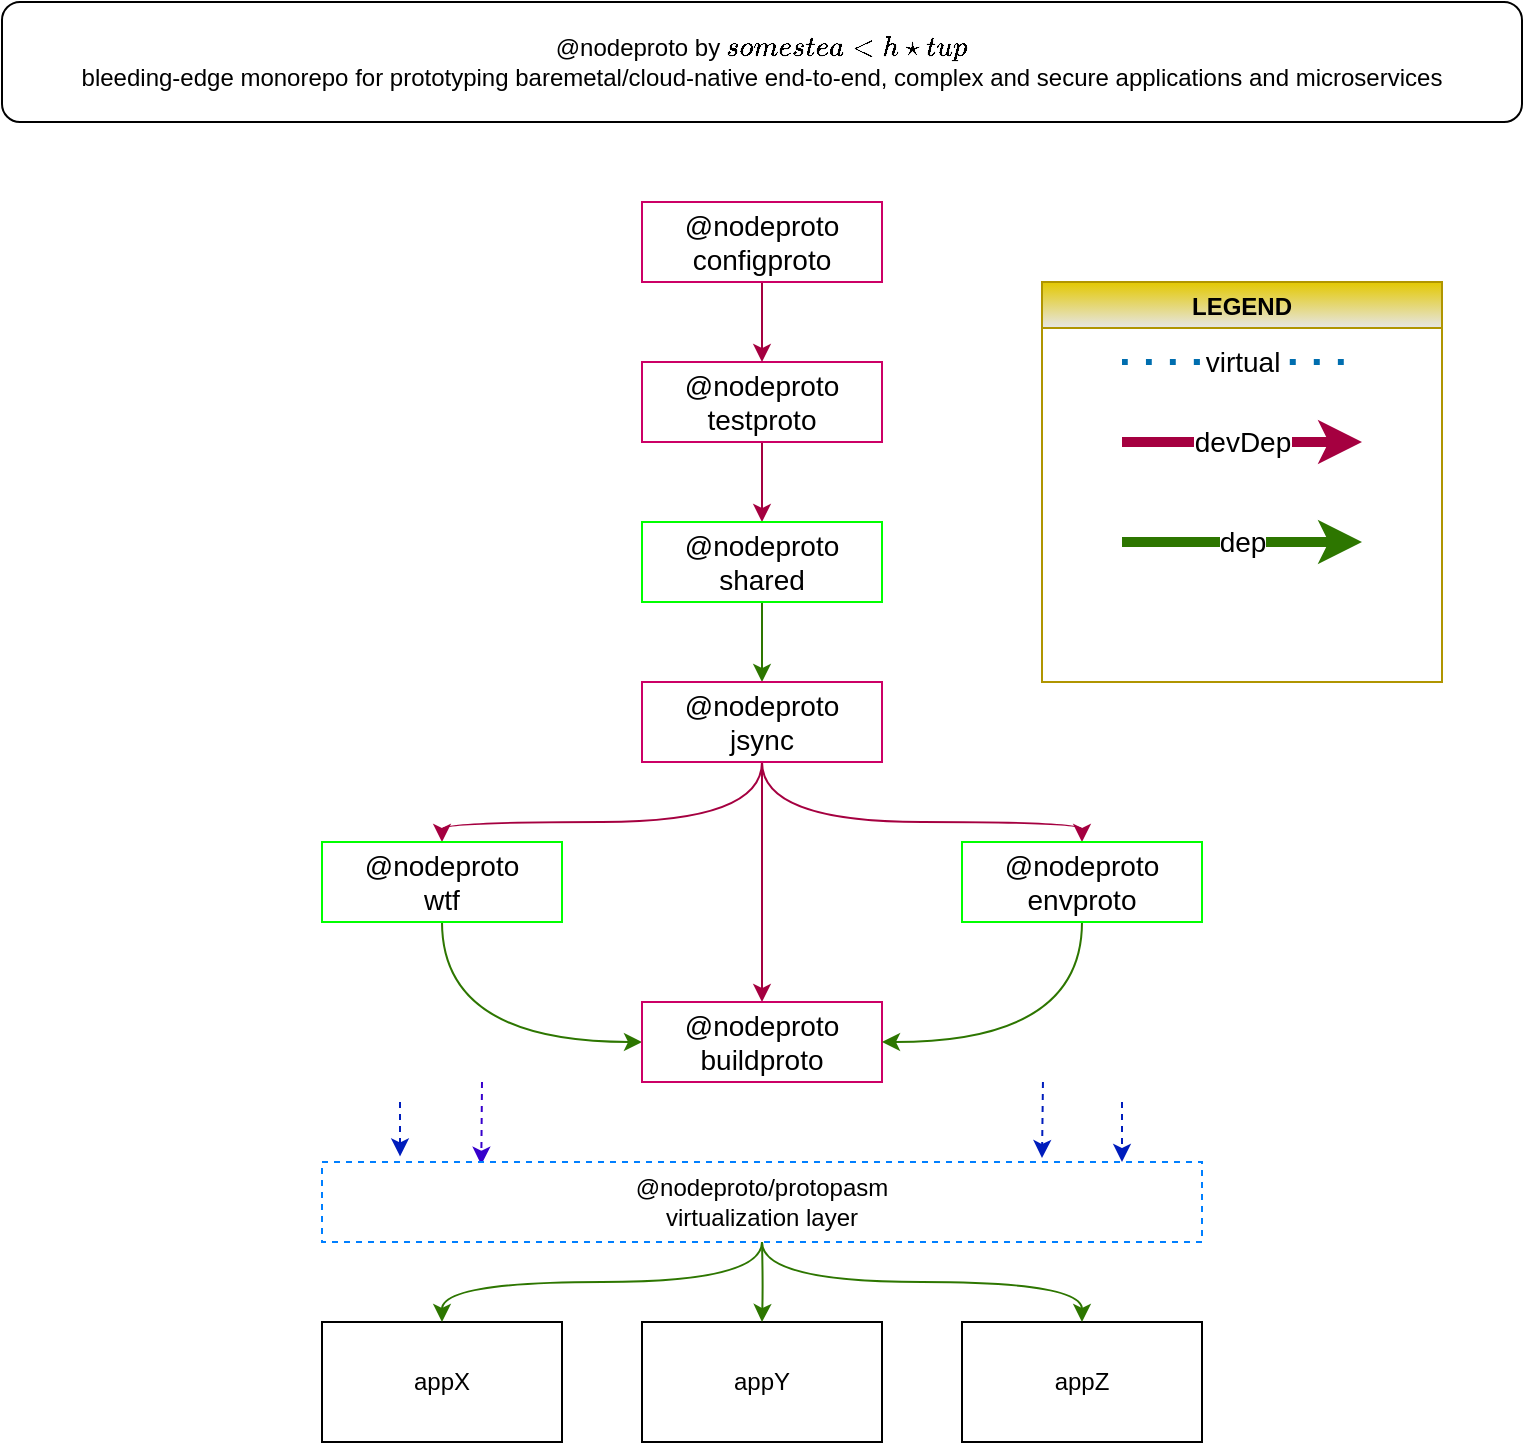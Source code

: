 <mxfile>
    <diagram id="PjnQTC21_4URAQQj2_aV" name="Page-1">
        <mxGraphModel dx="838" dy="585" grid="1" gridSize="10" guides="1" tooltips="1" connect="1" arrows="1" fold="1" page="1" pageScale="1" pageWidth="850" pageHeight="1100" math="0" shadow="0">
            <root>
                <mxCell id="0"/>
                <mxCell id="1" parent="0"/>
                <mxCell id="21" value="" style="edgeStyle=orthogonalEdgeStyle;orthogonalLoop=1;jettySize=auto;html=1;curved=1;fillColor=#d80073;strokeColor=#A50040;" parent="1" source="2" target="3" edge="1">
                    <mxGeometry relative="1" as="geometry"/>
                </mxCell>
                <mxCell id="2" value="@nodeproto&lt;br style=&quot;font-size: 14px&quot;&gt;testproto" style="whiteSpace=wrap;html=1;fontSize=14;strokeColor=#CC0066;" parent="1" vertex="1">
                    <mxGeometry x="360" y="200" width="120" height="40" as="geometry"/>
                </mxCell>
                <mxCell id="22" value="" style="edgeStyle=orthogonalEdgeStyle;orthogonalLoop=1;jettySize=auto;html=1;curved=1;fillColor=#60a917;strokeColor=#2D7600;" parent="1" source="3" target="5" edge="1">
                    <mxGeometry relative="1" as="geometry"/>
                </mxCell>
                <mxCell id="3" value="@nodeproto&lt;br style=&quot;font-size: 14px;&quot;&gt;shared" style="whiteSpace=wrap;html=1;fontSize=14;strokeColor=#00FF00;" parent="1" vertex="1">
                    <mxGeometry x="360" y="280" width="120" height="40" as="geometry"/>
                </mxCell>
                <mxCell id="23" value="" style="edgeStyle=orthogonalEdgeStyle;orthogonalLoop=1;jettySize=auto;html=1;curved=1;fillColor=#d80073;strokeColor=#A50040;" parent="1" source="5" target="12" edge="1">
                    <mxGeometry relative="1" as="geometry"/>
                </mxCell>
                <mxCell id="24" style="edgeStyle=orthogonalEdgeStyle;orthogonalLoop=1;jettySize=auto;html=1;entryX=0.5;entryY=0;entryDx=0;entryDy=0;curved=1;exitX=0.5;exitY=1;exitDx=0;exitDy=0;fillColor=#d80073;strokeColor=#A50040;" parent="1" source="5" target="7" edge="1">
                    <mxGeometry relative="1" as="geometry">
                        <Array as="points">
                            <mxPoint x="420" y="430"/>
                            <mxPoint x="260" y="430"/>
                        </Array>
                    </mxGeometry>
                </mxCell>
                <mxCell id="25" style="edgeStyle=orthogonalEdgeStyle;orthogonalLoop=1;jettySize=auto;html=1;entryX=0.5;entryY=0;entryDx=0;entryDy=0;curved=1;exitX=0.5;exitY=1;exitDx=0;exitDy=0;fillColor=#d80073;strokeColor=#A50040;" parent="1" source="5" target="14" edge="1">
                    <mxGeometry relative="1" as="geometry">
                        <Array as="points">
                            <mxPoint x="420" y="430"/>
                            <mxPoint x="580" y="430"/>
                        </Array>
                    </mxGeometry>
                </mxCell>
                <mxCell id="5" value="@nodeproto&lt;br style=&quot;font-size: 14px;&quot;&gt;jsync" style="whiteSpace=wrap;html=1;fontSize=14;strokeColor=#CC0066;" parent="1" vertex="1">
                    <mxGeometry x="360" y="360" width="120" height="40" as="geometry"/>
                </mxCell>
                <mxCell id="44" style="edgeStyle=orthogonalEdgeStyle;orthogonalLoop=1;jettySize=auto;html=1;entryX=0;entryY=0.5;entryDx=0;entryDy=0;curved=1;fillColor=#60a917;strokeColor=#2D7600;" parent="1" source="7" target="12" edge="1">
                    <mxGeometry relative="1" as="geometry">
                        <Array as="points">
                            <mxPoint x="260" y="540"/>
                        </Array>
                    </mxGeometry>
                </mxCell>
                <mxCell id="7" value="@nodeproto&lt;br style=&quot;font-size: 14px;&quot;&gt;wtf" style="whiteSpace=wrap;html=1;fontSize=14;strokeColor=#00FF00;" parent="1" vertex="1">
                    <mxGeometry x="200" y="440" width="120" height="40" as="geometry"/>
                </mxCell>
                <mxCell id="12" value="@nodeproto&lt;br style=&quot;font-size: 14px&quot;&gt;buildproto" style="whiteSpace=wrap;html=1;fontSize=14;strokeColor=#CC0066;" parent="1" vertex="1">
                    <mxGeometry x="360" y="520" width="120" height="40" as="geometry"/>
                </mxCell>
                <mxCell id="45" style="edgeStyle=orthogonalEdgeStyle;orthogonalLoop=1;jettySize=auto;html=1;exitX=0.5;exitY=1;exitDx=0;exitDy=0;curved=1;fillColor=#60a917;strokeColor=#2D7600;" parent="1" source="14" edge="1">
                    <mxGeometry relative="1" as="geometry">
                        <mxPoint x="480" y="540" as="targetPoint"/>
                        <Array as="points">
                            <mxPoint x="580" y="540"/>
                            <mxPoint x="480" y="540"/>
                        </Array>
                    </mxGeometry>
                </mxCell>
                <mxCell id="14" value="@nodeproto&lt;br style=&quot;font-size: 14px;&quot;&gt;envproto" style="whiteSpace=wrap;html=1;fontSize=14;strokeColor=#00FF00;" parent="1" vertex="1">
                    <mxGeometry x="520" y="440" width="120" height="40" as="geometry"/>
                </mxCell>
                <mxCell id="18" style="edgeStyle=orthogonalEdgeStyle;orthogonalLoop=1;jettySize=auto;html=1;exitX=0.5;exitY=1;exitDx=0;exitDy=0;curved=1;" parent="1" source="2" target="2" edge="1">
                    <mxGeometry relative="1" as="geometry"/>
                </mxCell>
                <mxCell id="36" value="LEGEND" style="swimlane;fillColor=#e3c800;strokeColor=#B09500;fontColor=#000000;gradientColor=#E6E6E6;" parent="1" vertex="1">
                    <mxGeometry x="560" y="160" width="200" height="200" as="geometry">
                        <mxRectangle x="630" y="40" width="80" height="23" as="alternateBounds"/>
                    </mxGeometry>
                </mxCell>
                <mxCell id="38" value="virtual" style="endArrow=none;dashed=1;html=1;dashPattern=1 3;strokeWidth=3;fontSize=14;curved=1;fillColor=#1ba1e2;strokeColor=#006EAF;" parent="36" edge="1">
                    <mxGeometry width="50" height="50" relative="1" as="geometry">
                        <mxPoint x="40" y="40" as="sourcePoint"/>
                        <mxPoint x="160" y="40" as="targetPoint"/>
                    </mxGeometry>
                </mxCell>
                <mxCell id="39" value="devDep" style="endArrow=classic;html=1;fontSize=14;strokeWidth=5;curved=1;fillColor=#d80073;strokeColor=#A50040;" parent="36" edge="1">
                    <mxGeometry width="50" height="50" relative="1" as="geometry">
                        <mxPoint x="40" y="80" as="sourcePoint"/>
                        <mxPoint x="160" y="80" as="targetPoint"/>
                    </mxGeometry>
                </mxCell>
                <mxCell id="42" value="dep" style="endArrow=classic;html=1;fontSize=14;strokeWidth=5;curved=1;fillColor=#60a917;strokeColor=#2D7600;" parent="36" edge="1">
                    <mxGeometry width="50" height="50" relative="1" as="geometry">
                        <mxPoint x="40" y="130" as="sourcePoint"/>
                        <mxPoint x="160" y="130" as="targetPoint"/>
                    </mxGeometry>
                </mxCell>
                <mxCell id="40" value="@nodeproto by `some stealth startup`&lt;br&gt;bleeding-edge monorepo for prototyping baremetal/cloud-native end-to-end, complex and secure applications and microservices" style="rounded=1;whiteSpace=wrap;html=1;sketch=0;" parent="1" vertex="1">
                    <mxGeometry x="40" y="20" width="760" height="60" as="geometry"/>
                </mxCell>
                <mxCell id="43" value="appX" style="rounded=0;whiteSpace=wrap;html=1;" parent="1" vertex="1">
                    <mxGeometry x="200" y="680" width="120" height="60" as="geometry"/>
                </mxCell>
                <mxCell id="46" value="appY" style="rounded=0;whiteSpace=wrap;html=1;" parent="1" vertex="1">
                    <mxGeometry x="360" y="680" width="120" height="60" as="geometry"/>
                </mxCell>
                <mxCell id="47" value="appZ" style="rounded=0;whiteSpace=wrap;html=1;" parent="1" vertex="1">
                    <mxGeometry x="520" y="680" width="120" height="60" as="geometry"/>
                </mxCell>
                <mxCell id="57" style="edgeStyle=orthogonalEdgeStyle;curved=1;orthogonalLoop=1;jettySize=auto;html=1;entryX=0.5;entryY=0;entryDx=0;entryDy=0;fillColor=#60a917;strokeColor=#2D7600;" parent="1" target="46" edge="1">
                    <mxGeometry relative="1" as="geometry">
                        <mxPoint x="420" y="640" as="sourcePoint"/>
                    </mxGeometry>
                </mxCell>
                <mxCell id="58" style="edgeStyle=orthogonalEdgeStyle;curved=1;orthogonalLoop=1;jettySize=auto;html=1;fillColor=#60a917;strokeColor=#2D7600;" parent="1" target="43" edge="1">
                    <mxGeometry relative="1" as="geometry">
                        <mxPoint x="420" y="640" as="sourcePoint"/>
                        <Array as="points">
                            <mxPoint x="420" y="660"/>
                            <mxPoint x="260" y="660"/>
                        </Array>
                    </mxGeometry>
                </mxCell>
                <mxCell id="59" style="edgeStyle=orthogonalEdgeStyle;curved=1;orthogonalLoop=1;jettySize=auto;html=1;entryX=0.5;entryY=0;entryDx=0;entryDy=0;fillColor=#60a917;strokeColor=#2D7600;" parent="1" target="47" edge="1">
                    <mxGeometry relative="1" as="geometry">
                        <mxPoint x="420" y="640" as="sourcePoint"/>
                        <Array as="points">
                            <mxPoint x="420" y="660"/>
                            <mxPoint x="580" y="660"/>
                        </Array>
                    </mxGeometry>
                </mxCell>
                <mxCell id="60" value="" style="endArrow=classic;html=1;entryX=0.1;entryY=-0.07;entryDx=0;entryDy=0;entryPerimeter=0;fillColor=#0050ef;strokeColor=#001DBC;dashed=1;" parent="1" edge="1">
                    <mxGeometry width="50" height="50" relative="1" as="geometry">
                        <mxPoint x="239" y="570" as="sourcePoint"/>
                        <mxPoint x="239" y="597.2" as="targetPoint"/>
                    </mxGeometry>
                </mxCell>
                <mxCell id="61" value="" style="endArrow=classic;html=1;entryX=0.181;entryY=0.034;entryDx=0;entryDy=0;entryPerimeter=0;fillColor=#6a00ff;strokeColor=#3700CC;dashed=1;" parent="1" edge="1">
                    <mxGeometry width="50" height="50" relative="1" as="geometry">
                        <mxPoint x="280" y="560" as="sourcePoint"/>
                        <mxPoint x="279.64" y="601.36" as="targetPoint"/>
                    </mxGeometry>
                </mxCell>
                <mxCell id="63" value="" style="endArrow=classic;html=1;entryX=0.908;entryY=-0.05;entryDx=0;entryDy=0;entryPerimeter=0;fillColor=#0050ef;strokeColor=#001DBC;dashed=1;" parent="1" edge="1">
                    <mxGeometry width="50" height="50" relative="1" as="geometry">
                        <mxPoint x="560.48" y="560" as="sourcePoint"/>
                        <mxPoint x="560" y="598" as="targetPoint"/>
                    </mxGeometry>
                </mxCell>
                <mxCell id="64" value="" style="endArrow=classic;html=1;entryX=1;entryY=0;entryDx=0;entryDy=0;fillColor=#0050ef;strokeColor=#001DBC;dashed=1;" parent="1" edge="1">
                    <mxGeometry width="50" height="50" relative="1" as="geometry">
                        <mxPoint x="600" y="570" as="sourcePoint"/>
                        <mxPoint x="600" y="600" as="targetPoint"/>
                    </mxGeometry>
                </mxCell>
                <mxCell id="66" value="@nodeproto/protopasm&lt;br&gt;virtualization layer" style="rounded=0;whiteSpace=wrap;html=1;strokeColor=#007FFF;dashed=1;" parent="1" vertex="1">
                    <mxGeometry x="200" y="600" width="440" height="40" as="geometry"/>
                </mxCell>
                <mxCell id="68" style="edgeStyle=orthogonalEdgeStyle;rounded=0;orthogonalLoop=1;jettySize=auto;html=1;entryX=0.5;entryY=0;entryDx=0;entryDy=0;fillColor=#d80073;strokeColor=#A50040;" edge="1" parent="1" source="67" target="2">
                    <mxGeometry relative="1" as="geometry"/>
                </mxCell>
                <mxCell id="67" value="@nodeproto&lt;br&gt;configproto" style="whiteSpace=wrap;html=1;fontSize=14;strokeColor=#CC0066;" vertex="1" parent="1">
                    <mxGeometry x="360" y="120" width="120" height="40" as="geometry"/>
                </mxCell>
            </root>
        </mxGraphModel>
    </diagram>
</mxfile>
